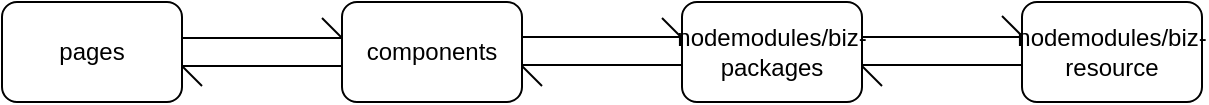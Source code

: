 <mxfile version="14.8.6" type="github">
  <diagram id="18P92RSuCHsxCIV3nN4K" name="Page-1">
    <mxGraphModel dx="782" dy="1605" grid="1" gridSize="10" guides="1" tooltips="1" connect="1" arrows="1" fold="1" page="1" pageScale="1" pageWidth="827" pageHeight="1169" math="0" shadow="0">
      <root>
        <mxCell id="0" />
        <mxCell id="1" parent="0" />
        <mxCell id="C1cRKXeZ4_W_-RrrALjy-21" style="edgeStyle=orthogonalEdgeStyle;shape=link;rounded=0;orthogonalLoop=1;jettySize=auto;html=1;exitX=1;exitY=0.5;exitDx=0;exitDy=0;entryX=0;entryY=0.5;entryDx=0;entryDy=0;width=14;" edge="1" parent="1" source="C1cRKXeZ4_W_-RrrALjy-1" target="C1cRKXeZ4_W_-RrrALjy-9">
          <mxGeometry relative="1" as="geometry" />
        </mxCell>
        <mxCell id="C1cRKXeZ4_W_-RrrALjy-1" value="pages" style="rounded=1;whiteSpace=wrap;html=1;" vertex="1" parent="1">
          <mxGeometry x="190" y="-370" width="90" height="50" as="geometry" />
        </mxCell>
        <mxCell id="C1cRKXeZ4_W_-RrrALjy-9" value="components" style="rounded=1;whiteSpace=wrap;html=1;" vertex="1" parent="1">
          <mxGeometry x="360" y="-370" width="90" height="50" as="geometry" />
        </mxCell>
        <mxCell id="C1cRKXeZ4_W_-RrrALjy-13" value="nodemodules/biz-packages" style="rounded=1;whiteSpace=wrap;html=1;" vertex="1" parent="1">
          <mxGeometry x="530" y="-370" width="90" height="50" as="geometry" />
        </mxCell>
        <mxCell id="C1cRKXeZ4_W_-RrrALjy-14" value="nodemodules/biz-resource" style="rounded=1;whiteSpace=wrap;html=1;" vertex="1" parent="1">
          <mxGeometry x="700" y="-370" width="90" height="50" as="geometry" />
        </mxCell>
        <mxCell id="C1cRKXeZ4_W_-RrrALjy-22" style="edgeStyle=orthogonalEdgeStyle;shape=link;rounded=0;orthogonalLoop=1;jettySize=auto;html=1;exitX=1;exitY=0.5;exitDx=0;exitDy=0;entryX=0;entryY=0.5;entryDx=0;entryDy=0;width=14;" edge="1" parent="1">
          <mxGeometry relative="1" as="geometry">
            <mxPoint x="450" y="-345.5" as="sourcePoint" />
            <mxPoint x="530" y="-345.5" as="targetPoint" />
          </mxGeometry>
        </mxCell>
        <mxCell id="C1cRKXeZ4_W_-RrrALjy-23" style="edgeStyle=orthogonalEdgeStyle;shape=link;rounded=0;orthogonalLoop=1;jettySize=auto;html=1;exitX=1;exitY=0.5;exitDx=0;exitDy=0;entryX=0;entryY=0.5;entryDx=0;entryDy=0;width=14;" edge="1" parent="1">
          <mxGeometry relative="1" as="geometry">
            <mxPoint x="620" y="-345.5" as="sourcePoint" />
            <mxPoint x="700" y="-345.5" as="targetPoint" />
            <Array as="points">
              <mxPoint x="690" y="-345" />
              <mxPoint x="690" y="-345" />
            </Array>
          </mxGeometry>
        </mxCell>
        <mxCell id="C1cRKXeZ4_W_-RrrALjy-28" value="" style="endArrow=none;html=1;" edge="1" parent="1">
          <mxGeometry width="50" height="50" relative="1" as="geometry">
            <mxPoint x="690" y="-363" as="sourcePoint" />
            <mxPoint x="700" y="-353" as="targetPoint" />
          </mxGeometry>
        </mxCell>
        <mxCell id="C1cRKXeZ4_W_-RrrALjy-30" value="" style="endArrow=none;html=1;" edge="1" parent="1">
          <mxGeometry width="50" height="50" relative="1" as="geometry">
            <mxPoint x="350" y="-362" as="sourcePoint" />
            <mxPoint x="360" y="-352" as="targetPoint" />
          </mxGeometry>
        </mxCell>
        <mxCell id="C1cRKXeZ4_W_-RrrALjy-31" value="" style="endArrow=none;html=1;" edge="1" parent="1">
          <mxGeometry width="50" height="50" relative="1" as="geometry">
            <mxPoint x="520" y="-362" as="sourcePoint" />
            <mxPoint x="530" y="-352" as="targetPoint" />
          </mxGeometry>
        </mxCell>
        <mxCell id="C1cRKXeZ4_W_-RrrALjy-32" value="" style="endArrow=none;html=1;" edge="1" parent="1">
          <mxGeometry width="50" height="50" relative="1" as="geometry">
            <mxPoint x="280" y="-338" as="sourcePoint" />
            <mxPoint x="290" y="-328" as="targetPoint" />
          </mxGeometry>
        </mxCell>
        <mxCell id="C1cRKXeZ4_W_-RrrALjy-34" value="" style="endArrow=none;html=1;" edge="1" parent="1">
          <mxGeometry width="50" height="50" relative="1" as="geometry">
            <mxPoint x="620" y="-338" as="sourcePoint" />
            <mxPoint x="630" y="-328" as="targetPoint" />
          </mxGeometry>
        </mxCell>
        <mxCell id="C1cRKXeZ4_W_-RrrALjy-35" value="" style="endArrow=none;html=1;" edge="1" parent="1">
          <mxGeometry width="50" height="50" relative="1" as="geometry">
            <mxPoint x="450" y="-338" as="sourcePoint" />
            <mxPoint x="460" y="-328" as="targetPoint" />
          </mxGeometry>
        </mxCell>
      </root>
    </mxGraphModel>
  </diagram>
</mxfile>
